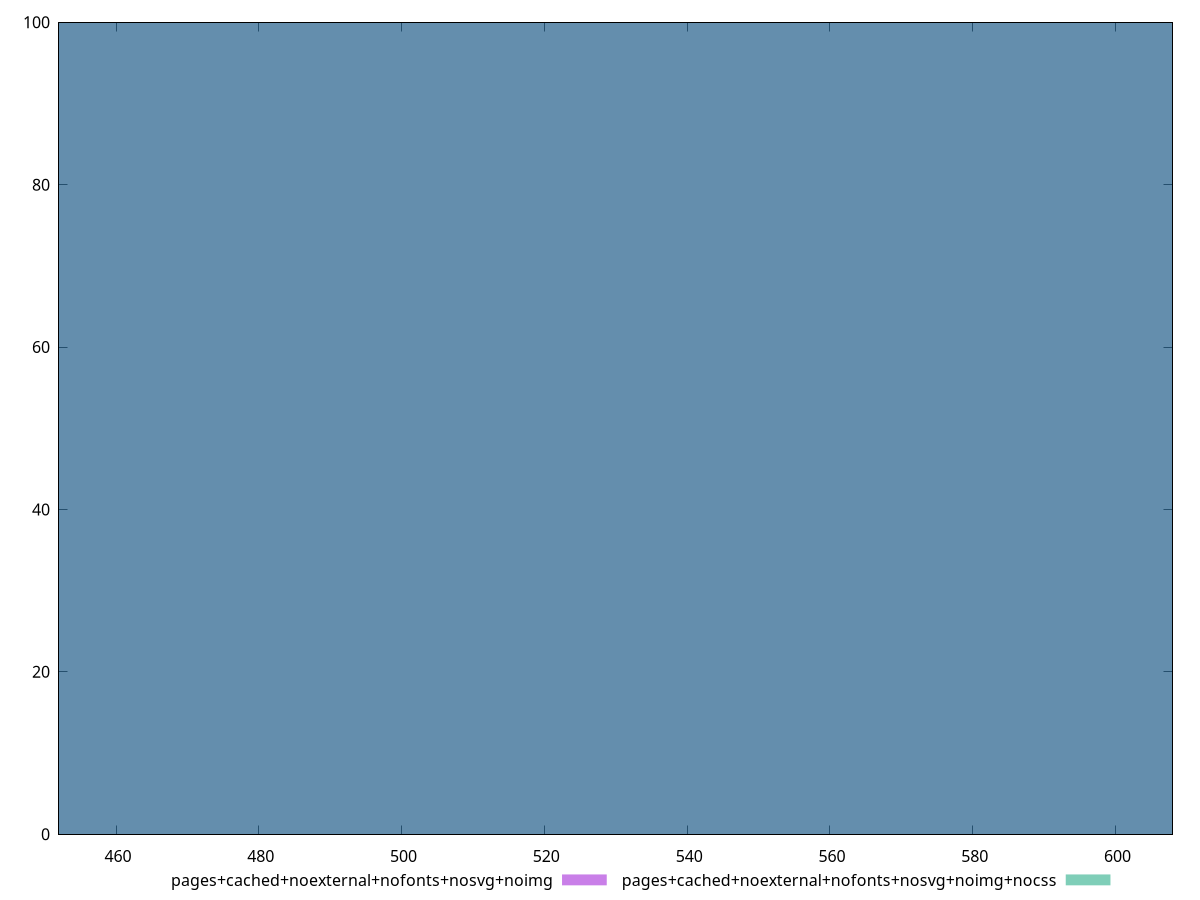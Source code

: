 reset

$pagesCachedNoexternalNofontsNosvgNoimg <<EOF
533.5193505003386 100
EOF

$pagesCachedNoexternalNofontsNosvgNoimgNocss <<EOF
533.5193505003386 100
EOF

set key outside below
set boxwidth 177.83978350011287
set xrange [452:608]
set yrange [0:100]
set style fill transparent solid 0.5 noborder
set terminal svg size 640, 500 enhanced background rgb 'white'
set output "report_00007_2020-12-11T15:55:29.892Z/uses-rel-preload/comparison/histogram/11_vs_12.svg"

plot $pagesCachedNoexternalNofontsNosvgNoimg title "pages+cached+noexternal+nofonts+nosvg+noimg" with boxes, \
     $pagesCachedNoexternalNofontsNosvgNoimgNocss title "pages+cached+noexternal+nofonts+nosvg+noimg+nocss" with boxes

reset
